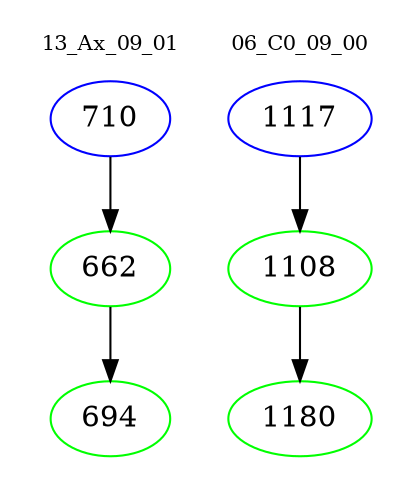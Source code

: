 digraph{
subgraph cluster_0 {
color = white
label = "13_Ax_09_01";
fontsize=10;
T0_710 [label="710", color="blue"]
T0_710 -> T0_662 [color="black"]
T0_662 [label="662", color="green"]
T0_662 -> T0_694 [color="black"]
T0_694 [label="694", color="green"]
}
subgraph cluster_1 {
color = white
label = "06_C0_09_00";
fontsize=10;
T1_1117 [label="1117", color="blue"]
T1_1117 -> T1_1108 [color="black"]
T1_1108 [label="1108", color="green"]
T1_1108 -> T1_1180 [color="black"]
T1_1180 [label="1180", color="green"]
}
}
